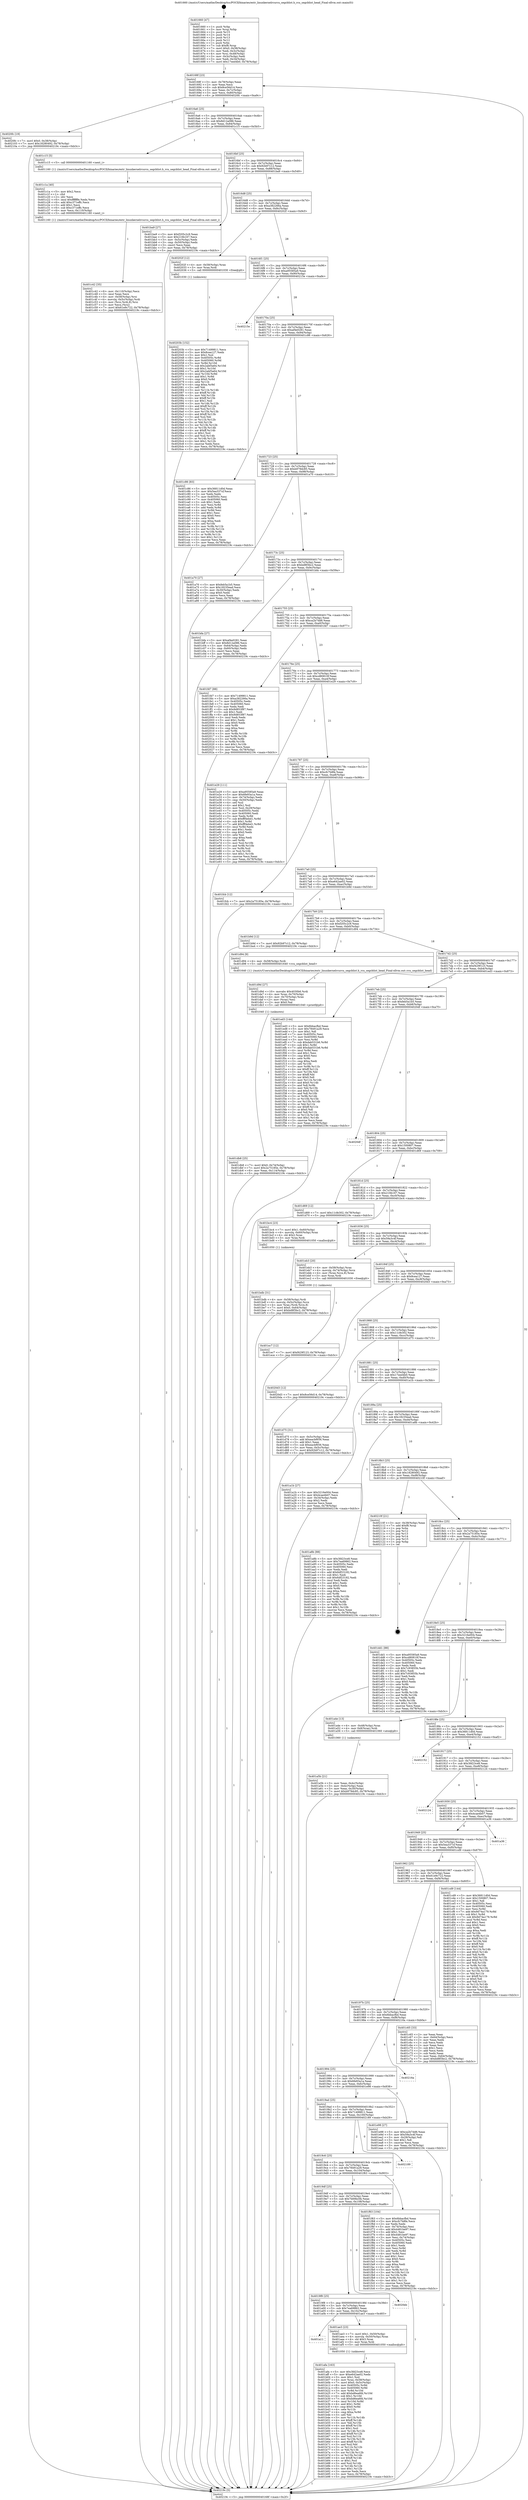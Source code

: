 digraph "0x401660" {
  label = "0x401660 (/mnt/c/Users/mathe/Desktop/tcc/POCII/binaries/extr_linuxkernelrcurcu_segcblist.h_rcu_segcblist_head_Final-ollvm.out::main(0))"
  labelloc = "t"
  node[shape=record]

  Entry [label="",width=0.3,height=0.3,shape=circle,fillcolor=black,style=filled]
  "0x40168f" [label="{
     0x40168f [23]\l
     | [instrs]\l
     &nbsp;&nbsp;0x40168f \<+3\>: mov -0x78(%rbp),%eax\l
     &nbsp;&nbsp;0x401692 \<+2\>: mov %eax,%ecx\l
     &nbsp;&nbsp;0x401694 \<+6\>: sub $0x8ce56d14,%ecx\l
     &nbsp;&nbsp;0x40169a \<+3\>: mov %eax,-0x7c(%rbp)\l
     &nbsp;&nbsp;0x40169d \<+3\>: mov %ecx,-0x80(%rbp)\l
     &nbsp;&nbsp;0x4016a0 \<+6\>: je 00000000004020fc \<main+0xa9c\>\l
  }"]
  "0x4020fc" [label="{
     0x4020fc [19]\l
     | [instrs]\l
     &nbsp;&nbsp;0x4020fc \<+7\>: movl $0x0,-0x38(%rbp)\l
     &nbsp;&nbsp;0x402103 \<+7\>: movl $0x18280492,-0x78(%rbp)\l
     &nbsp;&nbsp;0x40210a \<+5\>: jmp 000000000040219c \<main+0xb3c\>\l
  }"]
  "0x4016a6" [label="{
     0x4016a6 [25]\l
     | [instrs]\l
     &nbsp;&nbsp;0x4016a6 \<+5\>: jmp 00000000004016ab \<main+0x4b\>\l
     &nbsp;&nbsp;0x4016ab \<+3\>: mov -0x7c(%rbp),%eax\l
     &nbsp;&nbsp;0x4016ae \<+5\>: sub $0x8d12a086,%eax\l
     &nbsp;&nbsp;0x4016b3 \<+6\>: mov %eax,-0x84(%rbp)\l
     &nbsp;&nbsp;0x4016b9 \<+6\>: je 0000000000401c15 \<main+0x5b5\>\l
  }"]
  Exit [label="",width=0.3,height=0.3,shape=circle,fillcolor=black,style=filled,peripheries=2]
  "0x401c15" [label="{
     0x401c15 [5]\l
     | [instrs]\l
     &nbsp;&nbsp;0x401c15 \<+5\>: call 0000000000401160 \<next_i\>\l
     | [calls]\l
     &nbsp;&nbsp;0x401160 \{1\} (/mnt/c/Users/mathe/Desktop/tcc/POCII/binaries/extr_linuxkernelrcurcu_segcblist.h_rcu_segcblist_head_Final-ollvm.out::next_i)\l
  }"]
  "0x4016bf" [label="{
     0x4016bf [25]\l
     | [instrs]\l
     &nbsp;&nbsp;0x4016bf \<+5\>: jmp 00000000004016c4 \<main+0x64\>\l
     &nbsp;&nbsp;0x4016c4 \<+3\>: mov -0x7c(%rbp),%eax\l
     &nbsp;&nbsp;0x4016c7 \<+5\>: sub $0x92b97c12,%eax\l
     &nbsp;&nbsp;0x4016cc \<+6\>: mov %eax,-0x88(%rbp)\l
     &nbsp;&nbsp;0x4016d2 \<+6\>: je 0000000000401ba9 \<main+0x549\>\l
  }"]
  "0x40203b" [label="{
     0x40203b [152]\l
     | [instrs]\l
     &nbsp;&nbsp;0x40203b \<+5\>: mov $0x71499811,%ecx\l
     &nbsp;&nbsp;0x402040 \<+5\>: mov $0x8cea127,%edx\l
     &nbsp;&nbsp;0x402045 \<+3\>: mov $0x1,%sil\l
     &nbsp;&nbsp;0x402048 \<+8\>: mov 0x40505c,%r8d\l
     &nbsp;&nbsp;0x402050 \<+8\>: mov 0x405060,%r9d\l
     &nbsp;&nbsp;0x402058 \<+3\>: mov %r8d,%r10d\l
     &nbsp;&nbsp;0x40205b \<+7\>: sub $0x2abf3a64,%r10d\l
     &nbsp;&nbsp;0x402062 \<+4\>: sub $0x1,%r10d\l
     &nbsp;&nbsp;0x402066 \<+7\>: add $0x2abf3a64,%r10d\l
     &nbsp;&nbsp;0x40206d \<+4\>: imul %r10d,%r8d\l
     &nbsp;&nbsp;0x402071 \<+4\>: and $0x1,%r8d\l
     &nbsp;&nbsp;0x402075 \<+4\>: cmp $0x0,%r8d\l
     &nbsp;&nbsp;0x402079 \<+4\>: sete %r11b\l
     &nbsp;&nbsp;0x40207d \<+4\>: cmp $0xa,%r9d\l
     &nbsp;&nbsp;0x402081 \<+3\>: setl %bl\l
     &nbsp;&nbsp;0x402084 \<+3\>: mov %r11b,%r14b\l
     &nbsp;&nbsp;0x402087 \<+4\>: xor $0xff,%r14b\l
     &nbsp;&nbsp;0x40208b \<+3\>: mov %bl,%r15b\l
     &nbsp;&nbsp;0x40208e \<+4\>: xor $0xff,%r15b\l
     &nbsp;&nbsp;0x402092 \<+4\>: xor $0x1,%sil\l
     &nbsp;&nbsp;0x402096 \<+3\>: mov %r14b,%r12b\l
     &nbsp;&nbsp;0x402099 \<+4\>: and $0xff,%r12b\l
     &nbsp;&nbsp;0x40209d \<+3\>: and %sil,%r11b\l
     &nbsp;&nbsp;0x4020a0 \<+3\>: mov %r15b,%r13b\l
     &nbsp;&nbsp;0x4020a3 \<+4\>: and $0xff,%r13b\l
     &nbsp;&nbsp;0x4020a7 \<+3\>: and %sil,%bl\l
     &nbsp;&nbsp;0x4020aa \<+3\>: or %r11b,%r12b\l
     &nbsp;&nbsp;0x4020ad \<+3\>: or %bl,%r13b\l
     &nbsp;&nbsp;0x4020b0 \<+3\>: xor %r13b,%r12b\l
     &nbsp;&nbsp;0x4020b3 \<+3\>: or %r15b,%r14b\l
     &nbsp;&nbsp;0x4020b6 \<+4\>: xor $0xff,%r14b\l
     &nbsp;&nbsp;0x4020ba \<+4\>: or $0x1,%sil\l
     &nbsp;&nbsp;0x4020be \<+3\>: and %sil,%r14b\l
     &nbsp;&nbsp;0x4020c1 \<+3\>: or %r14b,%r12b\l
     &nbsp;&nbsp;0x4020c4 \<+4\>: test $0x1,%r12b\l
     &nbsp;&nbsp;0x4020c8 \<+3\>: cmovne %edx,%ecx\l
     &nbsp;&nbsp;0x4020cb \<+3\>: mov %ecx,-0x78(%rbp)\l
     &nbsp;&nbsp;0x4020ce \<+5\>: jmp 000000000040219c \<main+0xb3c\>\l
  }"]
  "0x401ba9" [label="{
     0x401ba9 [27]\l
     | [instrs]\l
     &nbsp;&nbsp;0x401ba9 \<+5\>: mov $0xf205c2c9,%eax\l
     &nbsp;&nbsp;0x401bae \<+5\>: mov $0x216b167,%ecx\l
     &nbsp;&nbsp;0x401bb3 \<+3\>: mov -0x5c(%rbp),%edx\l
     &nbsp;&nbsp;0x401bb6 \<+3\>: cmp -0x50(%rbp),%edx\l
     &nbsp;&nbsp;0x401bb9 \<+3\>: cmovl %ecx,%eax\l
     &nbsp;&nbsp;0x401bbc \<+3\>: mov %eax,-0x78(%rbp)\l
     &nbsp;&nbsp;0x401bbf \<+5\>: jmp 000000000040219c \<main+0xb3c\>\l
  }"]
  "0x4016d8" [label="{
     0x4016d8 [25]\l
     | [instrs]\l
     &nbsp;&nbsp;0x4016d8 \<+5\>: jmp 00000000004016dd \<main+0x7d\>\l
     &nbsp;&nbsp;0x4016dd \<+3\>: mov -0x7c(%rbp),%eax\l
     &nbsp;&nbsp;0x4016e0 \<+5\>: sub $0xa382266a,%eax\l
     &nbsp;&nbsp;0x4016e5 \<+6\>: mov %eax,-0x8c(%rbp)\l
     &nbsp;&nbsp;0x4016eb \<+6\>: je 000000000040202f \<main+0x9cf\>\l
  }"]
  "0x401ec7" [label="{
     0x401ec7 [12]\l
     | [instrs]\l
     &nbsp;&nbsp;0x401ec7 \<+7\>: movl $0xf429f123,-0x78(%rbp)\l
     &nbsp;&nbsp;0x401ece \<+5\>: jmp 000000000040219c \<main+0xb3c\>\l
  }"]
  "0x40202f" [label="{
     0x40202f [12]\l
     | [instrs]\l
     &nbsp;&nbsp;0x40202f \<+4\>: mov -0x58(%rbp),%rax\l
     &nbsp;&nbsp;0x402033 \<+3\>: mov %rax,%rdi\l
     &nbsp;&nbsp;0x402036 \<+5\>: call 0000000000401030 \<free@plt\>\l
     | [calls]\l
     &nbsp;&nbsp;0x401030 \{1\} (unknown)\l
  }"]
  "0x4016f1" [label="{
     0x4016f1 [25]\l
     | [instrs]\l
     &nbsp;&nbsp;0x4016f1 \<+5\>: jmp 00000000004016f6 \<main+0x96\>\l
     &nbsp;&nbsp;0x4016f6 \<+3\>: mov -0x7c(%rbp),%eax\l
     &nbsp;&nbsp;0x4016f9 \<+5\>: sub $0xa95585a9,%eax\l
     &nbsp;&nbsp;0x4016fe \<+6\>: mov %eax,-0x90(%rbp)\l
     &nbsp;&nbsp;0x401704 \<+6\>: je 000000000040215e \<main+0xafe\>\l
  }"]
  "0x401db8" [label="{
     0x401db8 [25]\l
     | [instrs]\l
     &nbsp;&nbsp;0x401db8 \<+7\>: movl $0x0,-0x74(%rbp)\l
     &nbsp;&nbsp;0x401dbf \<+7\>: movl $0x2a75185e,-0x78(%rbp)\l
     &nbsp;&nbsp;0x401dc6 \<+6\>: mov %eax,-0x114(%rbp)\l
     &nbsp;&nbsp;0x401dcc \<+5\>: jmp 000000000040219c \<main+0xb3c\>\l
  }"]
  "0x40215e" [label="{
     0x40215e\l
  }", style=dashed]
  "0x40170a" [label="{
     0x40170a [25]\l
     | [instrs]\l
     &nbsp;&nbsp;0x40170a \<+5\>: jmp 000000000040170f \<main+0xaf\>\l
     &nbsp;&nbsp;0x40170f \<+3\>: mov -0x7c(%rbp),%eax\l
     &nbsp;&nbsp;0x401712 \<+5\>: sub $0xaf4e0281,%eax\l
     &nbsp;&nbsp;0x401717 \<+6\>: mov %eax,-0x94(%rbp)\l
     &nbsp;&nbsp;0x40171d \<+6\>: je 0000000000401c86 \<main+0x626\>\l
  }"]
  "0x401d9d" [label="{
     0x401d9d [27]\l
     | [instrs]\l
     &nbsp;&nbsp;0x401d9d \<+10\>: movabs $0x4030b6,%rdi\l
     &nbsp;&nbsp;0x401da7 \<+4\>: mov %rax,-0x70(%rbp)\l
     &nbsp;&nbsp;0x401dab \<+4\>: mov -0x70(%rbp),%rax\l
     &nbsp;&nbsp;0x401daf \<+2\>: mov (%rax),%esi\l
     &nbsp;&nbsp;0x401db1 \<+2\>: mov $0x0,%al\l
     &nbsp;&nbsp;0x401db3 \<+5\>: call 0000000000401040 \<printf@plt\>\l
     | [calls]\l
     &nbsp;&nbsp;0x401040 \{1\} (unknown)\l
  }"]
  "0x401c86" [label="{
     0x401c86 [83]\l
     | [instrs]\l
     &nbsp;&nbsp;0x401c86 \<+5\>: mov $0x36811d0d,%eax\l
     &nbsp;&nbsp;0x401c8b \<+5\>: mov $0x5ea337cf,%ecx\l
     &nbsp;&nbsp;0x401c90 \<+2\>: xor %edx,%edx\l
     &nbsp;&nbsp;0x401c92 \<+7\>: mov 0x40505c,%esi\l
     &nbsp;&nbsp;0x401c99 \<+7\>: mov 0x405060,%edi\l
     &nbsp;&nbsp;0x401ca0 \<+3\>: sub $0x1,%edx\l
     &nbsp;&nbsp;0x401ca3 \<+3\>: mov %esi,%r8d\l
     &nbsp;&nbsp;0x401ca6 \<+3\>: add %edx,%r8d\l
     &nbsp;&nbsp;0x401ca9 \<+4\>: imul %r8d,%esi\l
     &nbsp;&nbsp;0x401cad \<+3\>: and $0x1,%esi\l
     &nbsp;&nbsp;0x401cb0 \<+3\>: cmp $0x0,%esi\l
     &nbsp;&nbsp;0x401cb3 \<+4\>: sete %r9b\l
     &nbsp;&nbsp;0x401cb7 \<+3\>: cmp $0xa,%edi\l
     &nbsp;&nbsp;0x401cba \<+4\>: setl %r10b\l
     &nbsp;&nbsp;0x401cbe \<+3\>: mov %r9b,%r11b\l
     &nbsp;&nbsp;0x401cc1 \<+3\>: and %r10b,%r11b\l
     &nbsp;&nbsp;0x401cc4 \<+3\>: xor %r10b,%r9b\l
     &nbsp;&nbsp;0x401cc7 \<+3\>: or %r9b,%r11b\l
     &nbsp;&nbsp;0x401cca \<+4\>: test $0x1,%r11b\l
     &nbsp;&nbsp;0x401cce \<+3\>: cmovne %ecx,%eax\l
     &nbsp;&nbsp;0x401cd1 \<+3\>: mov %eax,-0x78(%rbp)\l
     &nbsp;&nbsp;0x401cd4 \<+5\>: jmp 000000000040219c \<main+0xb3c\>\l
  }"]
  "0x401723" [label="{
     0x401723 [25]\l
     | [instrs]\l
     &nbsp;&nbsp;0x401723 \<+5\>: jmp 0000000000401728 \<main+0xc8\>\l
     &nbsp;&nbsp;0x401728 \<+3\>: mov -0x7c(%rbp),%eax\l
     &nbsp;&nbsp;0x40172b \<+5\>: sub $0xb979dc85,%eax\l
     &nbsp;&nbsp;0x401730 \<+6\>: mov %eax,-0x98(%rbp)\l
     &nbsp;&nbsp;0x401736 \<+6\>: je 0000000000401a70 \<main+0x410\>\l
  }"]
  "0x401c42" [label="{
     0x401c42 [35]\l
     | [instrs]\l
     &nbsp;&nbsp;0x401c42 \<+6\>: mov -0x110(%rbp),%ecx\l
     &nbsp;&nbsp;0x401c48 \<+3\>: imul %eax,%ecx\l
     &nbsp;&nbsp;0x401c4b \<+4\>: mov -0x58(%rbp),%rsi\l
     &nbsp;&nbsp;0x401c4f \<+4\>: movslq -0x5c(%rbp),%rdi\l
     &nbsp;&nbsp;0x401c53 \<+4\>: mov (%rsi,%rdi,8),%rsi\l
     &nbsp;&nbsp;0x401c57 \<+2\>: mov %ecx,(%rsi)\l
     &nbsp;&nbsp;0x401c59 \<+7\>: movl $0x61e9c722,-0x78(%rbp)\l
     &nbsp;&nbsp;0x401c60 \<+5\>: jmp 000000000040219c \<main+0xb3c\>\l
  }"]
  "0x401a70" [label="{
     0x401a70 [27]\l
     | [instrs]\l
     &nbsp;&nbsp;0x401a70 \<+5\>: mov $0xfeb5a1b5,%eax\l
     &nbsp;&nbsp;0x401a75 \<+5\>: mov $0x18235ead,%ecx\l
     &nbsp;&nbsp;0x401a7a \<+3\>: mov -0x30(%rbp),%edx\l
     &nbsp;&nbsp;0x401a7d \<+3\>: cmp $0x0,%edx\l
     &nbsp;&nbsp;0x401a80 \<+3\>: cmove %ecx,%eax\l
     &nbsp;&nbsp;0x401a83 \<+3\>: mov %eax,-0x78(%rbp)\l
     &nbsp;&nbsp;0x401a86 \<+5\>: jmp 000000000040219c \<main+0xb3c\>\l
  }"]
  "0x40173c" [label="{
     0x40173c [25]\l
     | [instrs]\l
     &nbsp;&nbsp;0x40173c \<+5\>: jmp 0000000000401741 \<main+0xe1\>\l
     &nbsp;&nbsp;0x401741 \<+3\>: mov -0x7c(%rbp),%eax\l
     &nbsp;&nbsp;0x401744 \<+5\>: sub $0xbd8f3bc2,%eax\l
     &nbsp;&nbsp;0x401749 \<+6\>: mov %eax,-0x9c(%rbp)\l
     &nbsp;&nbsp;0x40174f \<+6\>: je 0000000000401bfa \<main+0x59a\>\l
  }"]
  "0x401c1a" [label="{
     0x401c1a [40]\l
     | [instrs]\l
     &nbsp;&nbsp;0x401c1a \<+5\>: mov $0x2,%ecx\l
     &nbsp;&nbsp;0x401c1f \<+1\>: cltd\l
     &nbsp;&nbsp;0x401c20 \<+2\>: idiv %ecx\l
     &nbsp;&nbsp;0x401c22 \<+6\>: imul $0xfffffffe,%edx,%ecx\l
     &nbsp;&nbsp;0x401c28 \<+6\>: add $0xc371effc,%ecx\l
     &nbsp;&nbsp;0x401c2e \<+3\>: add $0x1,%ecx\l
     &nbsp;&nbsp;0x401c31 \<+6\>: sub $0xc371effc,%ecx\l
     &nbsp;&nbsp;0x401c37 \<+6\>: mov %ecx,-0x110(%rbp)\l
     &nbsp;&nbsp;0x401c3d \<+5\>: call 0000000000401160 \<next_i\>\l
     | [calls]\l
     &nbsp;&nbsp;0x401160 \{1\} (/mnt/c/Users/mathe/Desktop/tcc/POCII/binaries/extr_linuxkernelrcurcu_segcblist.h_rcu_segcblist_head_Final-ollvm.out::next_i)\l
  }"]
  "0x401bfa" [label="{
     0x401bfa [27]\l
     | [instrs]\l
     &nbsp;&nbsp;0x401bfa \<+5\>: mov $0xaf4e0281,%eax\l
     &nbsp;&nbsp;0x401bff \<+5\>: mov $0x8d12a086,%ecx\l
     &nbsp;&nbsp;0x401c04 \<+3\>: mov -0x64(%rbp),%edx\l
     &nbsp;&nbsp;0x401c07 \<+3\>: cmp -0x60(%rbp),%edx\l
     &nbsp;&nbsp;0x401c0a \<+3\>: cmovl %ecx,%eax\l
     &nbsp;&nbsp;0x401c0d \<+3\>: mov %eax,-0x78(%rbp)\l
     &nbsp;&nbsp;0x401c10 \<+5\>: jmp 000000000040219c \<main+0xb3c\>\l
  }"]
  "0x401755" [label="{
     0x401755 [25]\l
     | [instrs]\l
     &nbsp;&nbsp;0x401755 \<+5\>: jmp 000000000040175a \<main+0xfa\>\l
     &nbsp;&nbsp;0x40175a \<+3\>: mov -0x7c(%rbp),%eax\l
     &nbsp;&nbsp;0x40175d \<+5\>: sub $0xca2b7dd6,%eax\l
     &nbsp;&nbsp;0x401762 \<+6\>: mov %eax,-0xa0(%rbp)\l
     &nbsp;&nbsp;0x401768 \<+6\>: je 0000000000401fd7 \<main+0x977\>\l
  }"]
  "0x401bdb" [label="{
     0x401bdb [31]\l
     | [instrs]\l
     &nbsp;&nbsp;0x401bdb \<+4\>: mov -0x58(%rbp),%rdi\l
     &nbsp;&nbsp;0x401bdf \<+4\>: movslq -0x5c(%rbp),%rcx\l
     &nbsp;&nbsp;0x401be3 \<+4\>: mov %rax,(%rdi,%rcx,8)\l
     &nbsp;&nbsp;0x401be7 \<+7\>: movl $0x0,-0x64(%rbp)\l
     &nbsp;&nbsp;0x401bee \<+7\>: movl $0xbd8f3bc2,-0x78(%rbp)\l
     &nbsp;&nbsp;0x401bf5 \<+5\>: jmp 000000000040219c \<main+0xb3c\>\l
  }"]
  "0x401fd7" [label="{
     0x401fd7 [88]\l
     | [instrs]\l
     &nbsp;&nbsp;0x401fd7 \<+5\>: mov $0x71499811,%eax\l
     &nbsp;&nbsp;0x401fdc \<+5\>: mov $0xa382266a,%ecx\l
     &nbsp;&nbsp;0x401fe1 \<+7\>: mov 0x40505c,%edx\l
     &nbsp;&nbsp;0x401fe8 \<+7\>: mov 0x405060,%esi\l
     &nbsp;&nbsp;0x401fef \<+2\>: mov %edx,%edi\l
     &nbsp;&nbsp;0x401ff1 \<+6\>: sub $0x9d853f87,%edi\l
     &nbsp;&nbsp;0x401ff7 \<+3\>: sub $0x1,%edi\l
     &nbsp;&nbsp;0x401ffa \<+6\>: add $0x9d853f87,%edi\l
     &nbsp;&nbsp;0x402000 \<+3\>: imul %edi,%edx\l
     &nbsp;&nbsp;0x402003 \<+3\>: and $0x1,%edx\l
     &nbsp;&nbsp;0x402006 \<+3\>: cmp $0x0,%edx\l
     &nbsp;&nbsp;0x402009 \<+4\>: sete %r8b\l
     &nbsp;&nbsp;0x40200d \<+3\>: cmp $0xa,%esi\l
     &nbsp;&nbsp;0x402010 \<+4\>: setl %r9b\l
     &nbsp;&nbsp;0x402014 \<+3\>: mov %r8b,%r10b\l
     &nbsp;&nbsp;0x402017 \<+3\>: and %r9b,%r10b\l
     &nbsp;&nbsp;0x40201a \<+3\>: xor %r9b,%r8b\l
     &nbsp;&nbsp;0x40201d \<+3\>: or %r8b,%r10b\l
     &nbsp;&nbsp;0x402020 \<+4\>: test $0x1,%r10b\l
     &nbsp;&nbsp;0x402024 \<+3\>: cmovne %ecx,%eax\l
     &nbsp;&nbsp;0x402027 \<+3\>: mov %eax,-0x78(%rbp)\l
     &nbsp;&nbsp;0x40202a \<+5\>: jmp 000000000040219c \<main+0xb3c\>\l
  }"]
  "0x40176e" [label="{
     0x40176e [25]\l
     | [instrs]\l
     &nbsp;&nbsp;0x40176e \<+5\>: jmp 0000000000401773 \<main+0x113\>\l
     &nbsp;&nbsp;0x401773 \<+3\>: mov -0x7c(%rbp),%eax\l
     &nbsp;&nbsp;0x401776 \<+5\>: sub $0xcd80810f,%eax\l
     &nbsp;&nbsp;0x40177b \<+6\>: mov %eax,-0xa4(%rbp)\l
     &nbsp;&nbsp;0x401781 \<+6\>: je 0000000000401e29 \<main+0x7c9\>\l
  }"]
  "0x401afa" [label="{
     0x401afa [163]\l
     | [instrs]\l
     &nbsp;&nbsp;0x401afa \<+5\>: mov $0x3fd23ce8,%ecx\l
     &nbsp;&nbsp;0x401aff \<+5\>: mov $0xe642ae02,%edx\l
     &nbsp;&nbsp;0x401b04 \<+3\>: mov $0x1,%sil\l
     &nbsp;&nbsp;0x401b07 \<+4\>: mov %rax,-0x58(%rbp)\l
     &nbsp;&nbsp;0x401b0b \<+7\>: movl $0x0,-0x5c(%rbp)\l
     &nbsp;&nbsp;0x401b12 \<+8\>: mov 0x40505c,%r8d\l
     &nbsp;&nbsp;0x401b1a \<+8\>: mov 0x405060,%r9d\l
     &nbsp;&nbsp;0x401b22 \<+3\>: mov %r8d,%r10d\l
     &nbsp;&nbsp;0x401b25 \<+7\>: add $0xbd6ea6fd,%r10d\l
     &nbsp;&nbsp;0x401b2c \<+4\>: sub $0x1,%r10d\l
     &nbsp;&nbsp;0x401b30 \<+7\>: sub $0xbd6ea6fd,%r10d\l
     &nbsp;&nbsp;0x401b37 \<+4\>: imul %r10d,%r8d\l
     &nbsp;&nbsp;0x401b3b \<+4\>: and $0x1,%r8d\l
     &nbsp;&nbsp;0x401b3f \<+4\>: cmp $0x0,%r8d\l
     &nbsp;&nbsp;0x401b43 \<+4\>: sete %r11b\l
     &nbsp;&nbsp;0x401b47 \<+4\>: cmp $0xa,%r9d\l
     &nbsp;&nbsp;0x401b4b \<+3\>: setl %bl\l
     &nbsp;&nbsp;0x401b4e \<+3\>: mov %r11b,%r14b\l
     &nbsp;&nbsp;0x401b51 \<+4\>: xor $0xff,%r14b\l
     &nbsp;&nbsp;0x401b55 \<+3\>: mov %bl,%r15b\l
     &nbsp;&nbsp;0x401b58 \<+4\>: xor $0xff,%r15b\l
     &nbsp;&nbsp;0x401b5c \<+4\>: xor $0x1,%sil\l
     &nbsp;&nbsp;0x401b60 \<+3\>: mov %r14b,%r12b\l
     &nbsp;&nbsp;0x401b63 \<+4\>: and $0xff,%r12b\l
     &nbsp;&nbsp;0x401b67 \<+3\>: and %sil,%r11b\l
     &nbsp;&nbsp;0x401b6a \<+3\>: mov %r15b,%r13b\l
     &nbsp;&nbsp;0x401b6d \<+4\>: and $0xff,%r13b\l
     &nbsp;&nbsp;0x401b71 \<+3\>: and %sil,%bl\l
     &nbsp;&nbsp;0x401b74 \<+3\>: or %r11b,%r12b\l
     &nbsp;&nbsp;0x401b77 \<+3\>: or %bl,%r13b\l
     &nbsp;&nbsp;0x401b7a \<+3\>: xor %r13b,%r12b\l
     &nbsp;&nbsp;0x401b7d \<+3\>: or %r15b,%r14b\l
     &nbsp;&nbsp;0x401b80 \<+4\>: xor $0xff,%r14b\l
     &nbsp;&nbsp;0x401b84 \<+4\>: or $0x1,%sil\l
     &nbsp;&nbsp;0x401b88 \<+3\>: and %sil,%r14b\l
     &nbsp;&nbsp;0x401b8b \<+3\>: or %r14b,%r12b\l
     &nbsp;&nbsp;0x401b8e \<+4\>: test $0x1,%r12b\l
     &nbsp;&nbsp;0x401b92 \<+3\>: cmovne %edx,%ecx\l
     &nbsp;&nbsp;0x401b95 \<+3\>: mov %ecx,-0x78(%rbp)\l
     &nbsp;&nbsp;0x401b98 \<+5\>: jmp 000000000040219c \<main+0xb3c\>\l
  }"]
  "0x401e29" [label="{
     0x401e29 [111]\l
     | [instrs]\l
     &nbsp;&nbsp;0x401e29 \<+5\>: mov $0xa95585a9,%eax\l
     &nbsp;&nbsp;0x401e2e \<+5\>: mov $0x6fe93a1a,%ecx\l
     &nbsp;&nbsp;0x401e33 \<+3\>: mov -0x74(%rbp),%edx\l
     &nbsp;&nbsp;0x401e36 \<+3\>: cmp -0x50(%rbp),%edx\l
     &nbsp;&nbsp;0x401e39 \<+4\>: setl %sil\l
     &nbsp;&nbsp;0x401e3d \<+4\>: and $0x1,%sil\l
     &nbsp;&nbsp;0x401e41 \<+4\>: mov %sil,-0x29(%rbp)\l
     &nbsp;&nbsp;0x401e45 \<+7\>: mov 0x40505c,%edx\l
     &nbsp;&nbsp;0x401e4c \<+7\>: mov 0x405060,%edi\l
     &nbsp;&nbsp;0x401e53 \<+3\>: mov %edx,%r8d\l
     &nbsp;&nbsp;0x401e56 \<+7\>: sub $0xfff4ebd1,%r8d\l
     &nbsp;&nbsp;0x401e5d \<+4\>: sub $0x1,%r8d\l
     &nbsp;&nbsp;0x401e61 \<+7\>: add $0xfff4ebd1,%r8d\l
     &nbsp;&nbsp;0x401e68 \<+4\>: imul %r8d,%edx\l
     &nbsp;&nbsp;0x401e6c \<+3\>: and $0x1,%edx\l
     &nbsp;&nbsp;0x401e6f \<+3\>: cmp $0x0,%edx\l
     &nbsp;&nbsp;0x401e72 \<+4\>: sete %sil\l
     &nbsp;&nbsp;0x401e76 \<+3\>: cmp $0xa,%edi\l
     &nbsp;&nbsp;0x401e79 \<+4\>: setl %r9b\l
     &nbsp;&nbsp;0x401e7d \<+3\>: mov %sil,%r10b\l
     &nbsp;&nbsp;0x401e80 \<+3\>: and %r9b,%r10b\l
     &nbsp;&nbsp;0x401e83 \<+3\>: xor %r9b,%sil\l
     &nbsp;&nbsp;0x401e86 \<+3\>: or %sil,%r10b\l
     &nbsp;&nbsp;0x401e89 \<+4\>: test $0x1,%r10b\l
     &nbsp;&nbsp;0x401e8d \<+3\>: cmovne %ecx,%eax\l
     &nbsp;&nbsp;0x401e90 \<+3\>: mov %eax,-0x78(%rbp)\l
     &nbsp;&nbsp;0x401e93 \<+5\>: jmp 000000000040219c \<main+0xb3c\>\l
  }"]
  "0x401787" [label="{
     0x401787 [25]\l
     | [instrs]\l
     &nbsp;&nbsp;0x401787 \<+5\>: jmp 000000000040178c \<main+0x12c\>\l
     &nbsp;&nbsp;0x40178c \<+3\>: mov -0x7c(%rbp),%eax\l
     &nbsp;&nbsp;0x40178f \<+5\>: sub $0xcfc7b8fe,%eax\l
     &nbsp;&nbsp;0x401794 \<+6\>: mov %eax,-0xa8(%rbp)\l
     &nbsp;&nbsp;0x40179a \<+6\>: je 0000000000401fcb \<main+0x96b\>\l
  }"]
  "0x401a11" [label="{
     0x401a11\l
  }", style=dashed]
  "0x401fcb" [label="{
     0x401fcb [12]\l
     | [instrs]\l
     &nbsp;&nbsp;0x401fcb \<+7\>: movl $0x2a75185e,-0x78(%rbp)\l
     &nbsp;&nbsp;0x401fd2 \<+5\>: jmp 000000000040219c \<main+0xb3c\>\l
  }"]
  "0x4017a0" [label="{
     0x4017a0 [25]\l
     | [instrs]\l
     &nbsp;&nbsp;0x4017a0 \<+5\>: jmp 00000000004017a5 \<main+0x145\>\l
     &nbsp;&nbsp;0x4017a5 \<+3\>: mov -0x7c(%rbp),%eax\l
     &nbsp;&nbsp;0x4017a8 \<+5\>: sub $0xe642ae02,%eax\l
     &nbsp;&nbsp;0x4017ad \<+6\>: mov %eax,-0xac(%rbp)\l
     &nbsp;&nbsp;0x4017b3 \<+6\>: je 0000000000401b9d \<main+0x53d\>\l
  }"]
  "0x401ae3" [label="{
     0x401ae3 [23]\l
     | [instrs]\l
     &nbsp;&nbsp;0x401ae3 \<+7\>: movl $0x1,-0x50(%rbp)\l
     &nbsp;&nbsp;0x401aea \<+4\>: movslq -0x50(%rbp),%rax\l
     &nbsp;&nbsp;0x401aee \<+4\>: shl $0x3,%rax\l
     &nbsp;&nbsp;0x401af2 \<+3\>: mov %rax,%rdi\l
     &nbsp;&nbsp;0x401af5 \<+5\>: call 0000000000401050 \<malloc@plt\>\l
     | [calls]\l
     &nbsp;&nbsp;0x401050 \{1\} (unknown)\l
  }"]
  "0x401b9d" [label="{
     0x401b9d [12]\l
     | [instrs]\l
     &nbsp;&nbsp;0x401b9d \<+7\>: movl $0x92b97c12,-0x78(%rbp)\l
     &nbsp;&nbsp;0x401ba4 \<+5\>: jmp 000000000040219c \<main+0xb3c\>\l
  }"]
  "0x4017b9" [label="{
     0x4017b9 [25]\l
     | [instrs]\l
     &nbsp;&nbsp;0x4017b9 \<+5\>: jmp 00000000004017be \<main+0x15e\>\l
     &nbsp;&nbsp;0x4017be \<+3\>: mov -0x7c(%rbp),%eax\l
     &nbsp;&nbsp;0x4017c1 \<+5\>: sub $0xf205c2c9,%eax\l
     &nbsp;&nbsp;0x4017c6 \<+6\>: mov %eax,-0xb0(%rbp)\l
     &nbsp;&nbsp;0x4017cc \<+6\>: je 0000000000401d94 \<main+0x734\>\l
  }"]
  "0x4019f8" [label="{
     0x4019f8 [25]\l
     | [instrs]\l
     &nbsp;&nbsp;0x4019f8 \<+5\>: jmp 00000000004019fd \<main+0x39d\>\l
     &nbsp;&nbsp;0x4019fd \<+3\>: mov -0x7c(%rbp),%eax\l
     &nbsp;&nbsp;0x401a00 \<+5\>: sub $0x7ea69862,%eax\l
     &nbsp;&nbsp;0x401a05 \<+6\>: mov %eax,-0x10c(%rbp)\l
     &nbsp;&nbsp;0x401a0b \<+6\>: je 0000000000401ae3 \<main+0x483\>\l
  }"]
  "0x401d94" [label="{
     0x401d94 [9]\l
     | [instrs]\l
     &nbsp;&nbsp;0x401d94 \<+4\>: mov -0x58(%rbp),%rdi\l
     &nbsp;&nbsp;0x401d98 \<+5\>: call 0000000000401640 \<rcu_segcblist_head\>\l
     | [calls]\l
     &nbsp;&nbsp;0x401640 \{1\} (/mnt/c/Users/mathe/Desktop/tcc/POCII/binaries/extr_linuxkernelrcurcu_segcblist.h_rcu_segcblist_head_Final-ollvm.out::rcu_segcblist_head)\l
  }"]
  "0x4017d2" [label="{
     0x4017d2 [25]\l
     | [instrs]\l
     &nbsp;&nbsp;0x4017d2 \<+5\>: jmp 00000000004017d7 \<main+0x177\>\l
     &nbsp;&nbsp;0x4017d7 \<+3\>: mov -0x7c(%rbp),%eax\l
     &nbsp;&nbsp;0x4017da \<+5\>: sub $0xf429f123,%eax\l
     &nbsp;&nbsp;0x4017df \<+6\>: mov %eax,-0xb4(%rbp)\l
     &nbsp;&nbsp;0x4017e5 \<+6\>: je 0000000000401ed3 \<main+0x873\>\l
  }"]
  "0x4020eb" [label="{
     0x4020eb\l
  }", style=dashed]
  "0x401ed3" [label="{
     0x401ed3 [144]\l
     | [instrs]\l
     &nbsp;&nbsp;0x401ed3 \<+5\>: mov $0x6bbacfbd,%eax\l
     &nbsp;&nbsp;0x401ed8 \<+5\>: mov $0x78491a29,%ecx\l
     &nbsp;&nbsp;0x401edd \<+2\>: mov $0x1,%dl\l
     &nbsp;&nbsp;0x401edf \<+7\>: mov 0x40505c,%esi\l
     &nbsp;&nbsp;0x401ee6 \<+7\>: mov 0x405060,%edi\l
     &nbsp;&nbsp;0x401eed \<+3\>: mov %esi,%r8d\l
     &nbsp;&nbsp;0x401ef0 \<+7\>: sub $0xdab531b6,%r8d\l
     &nbsp;&nbsp;0x401ef7 \<+4\>: sub $0x1,%r8d\l
     &nbsp;&nbsp;0x401efb \<+7\>: add $0xdab531b6,%r8d\l
     &nbsp;&nbsp;0x401f02 \<+4\>: imul %r8d,%esi\l
     &nbsp;&nbsp;0x401f06 \<+3\>: and $0x1,%esi\l
     &nbsp;&nbsp;0x401f09 \<+3\>: cmp $0x0,%esi\l
     &nbsp;&nbsp;0x401f0c \<+4\>: sete %r9b\l
     &nbsp;&nbsp;0x401f10 \<+3\>: cmp $0xa,%edi\l
     &nbsp;&nbsp;0x401f13 \<+4\>: setl %r10b\l
     &nbsp;&nbsp;0x401f17 \<+3\>: mov %r9b,%r11b\l
     &nbsp;&nbsp;0x401f1a \<+4\>: xor $0xff,%r11b\l
     &nbsp;&nbsp;0x401f1e \<+3\>: mov %r10b,%bl\l
     &nbsp;&nbsp;0x401f21 \<+3\>: xor $0xff,%bl\l
     &nbsp;&nbsp;0x401f24 \<+3\>: xor $0x0,%dl\l
     &nbsp;&nbsp;0x401f27 \<+3\>: mov %r11b,%r14b\l
     &nbsp;&nbsp;0x401f2a \<+4\>: and $0x0,%r14b\l
     &nbsp;&nbsp;0x401f2e \<+3\>: and %dl,%r9b\l
     &nbsp;&nbsp;0x401f31 \<+3\>: mov %bl,%r15b\l
     &nbsp;&nbsp;0x401f34 \<+4\>: and $0x0,%r15b\l
     &nbsp;&nbsp;0x401f38 \<+3\>: and %dl,%r10b\l
     &nbsp;&nbsp;0x401f3b \<+3\>: or %r9b,%r14b\l
     &nbsp;&nbsp;0x401f3e \<+3\>: or %r10b,%r15b\l
     &nbsp;&nbsp;0x401f41 \<+3\>: xor %r15b,%r14b\l
     &nbsp;&nbsp;0x401f44 \<+3\>: or %bl,%r11b\l
     &nbsp;&nbsp;0x401f47 \<+4\>: xor $0xff,%r11b\l
     &nbsp;&nbsp;0x401f4b \<+3\>: or $0x0,%dl\l
     &nbsp;&nbsp;0x401f4e \<+3\>: and %dl,%r11b\l
     &nbsp;&nbsp;0x401f51 \<+3\>: or %r11b,%r14b\l
     &nbsp;&nbsp;0x401f54 \<+4\>: test $0x1,%r14b\l
     &nbsp;&nbsp;0x401f58 \<+3\>: cmovne %ecx,%eax\l
     &nbsp;&nbsp;0x401f5b \<+3\>: mov %eax,-0x78(%rbp)\l
     &nbsp;&nbsp;0x401f5e \<+5\>: jmp 000000000040219c \<main+0xb3c\>\l
  }"]
  "0x4017eb" [label="{
     0x4017eb [25]\l
     | [instrs]\l
     &nbsp;&nbsp;0x4017eb \<+5\>: jmp 00000000004017f0 \<main+0x190\>\l
     &nbsp;&nbsp;0x4017f0 \<+3\>: mov -0x7c(%rbp),%eax\l
     &nbsp;&nbsp;0x4017f3 \<+5\>: sub $0xfeb5a1b5,%eax\l
     &nbsp;&nbsp;0x4017f8 \<+6\>: mov %eax,-0xb8(%rbp)\l
     &nbsp;&nbsp;0x4017fe \<+6\>: je 00000000004020df \<main+0xa7f\>\l
  }"]
  "0x4019df" [label="{
     0x4019df [25]\l
     | [instrs]\l
     &nbsp;&nbsp;0x4019df \<+5\>: jmp 00000000004019e4 \<main+0x384\>\l
     &nbsp;&nbsp;0x4019e4 \<+3\>: mov -0x7c(%rbp),%eax\l
     &nbsp;&nbsp;0x4019e7 \<+5\>: sub $0x7b69bc0b,%eax\l
     &nbsp;&nbsp;0x4019ec \<+6\>: mov %eax,-0x108(%rbp)\l
     &nbsp;&nbsp;0x4019f2 \<+6\>: je 00000000004020eb \<main+0xa8b\>\l
  }"]
  "0x4020df" [label="{
     0x4020df\l
  }", style=dashed]
  "0x401804" [label="{
     0x401804 [25]\l
     | [instrs]\l
     &nbsp;&nbsp;0x401804 \<+5\>: jmp 0000000000401809 \<main+0x1a9\>\l
     &nbsp;&nbsp;0x401809 \<+3\>: mov -0x7c(%rbp),%eax\l
     &nbsp;&nbsp;0x40180c \<+5\>: sub $0x1500807,%eax\l
     &nbsp;&nbsp;0x401811 \<+6\>: mov %eax,-0xbc(%rbp)\l
     &nbsp;&nbsp;0x401817 \<+6\>: je 0000000000401d69 \<main+0x709\>\l
  }"]
  "0x401f63" [label="{
     0x401f63 [104]\l
     | [instrs]\l
     &nbsp;&nbsp;0x401f63 \<+5\>: mov $0x6bbacfbd,%eax\l
     &nbsp;&nbsp;0x401f68 \<+5\>: mov $0xcfc7b8fe,%ecx\l
     &nbsp;&nbsp;0x401f6d \<+2\>: xor %edx,%edx\l
     &nbsp;&nbsp;0x401f6f \<+3\>: mov -0x74(%rbp),%esi\l
     &nbsp;&nbsp;0x401f72 \<+6\>: add $0x4481be97,%esi\l
     &nbsp;&nbsp;0x401f78 \<+3\>: add $0x1,%esi\l
     &nbsp;&nbsp;0x401f7b \<+6\>: sub $0x4481be97,%esi\l
     &nbsp;&nbsp;0x401f81 \<+3\>: mov %esi,-0x74(%rbp)\l
     &nbsp;&nbsp;0x401f84 \<+7\>: mov 0x40505c,%esi\l
     &nbsp;&nbsp;0x401f8b \<+7\>: mov 0x405060,%edi\l
     &nbsp;&nbsp;0x401f92 \<+3\>: sub $0x1,%edx\l
     &nbsp;&nbsp;0x401f95 \<+3\>: mov %esi,%r8d\l
     &nbsp;&nbsp;0x401f98 \<+3\>: add %edx,%r8d\l
     &nbsp;&nbsp;0x401f9b \<+4\>: imul %r8d,%esi\l
     &nbsp;&nbsp;0x401f9f \<+3\>: and $0x1,%esi\l
     &nbsp;&nbsp;0x401fa2 \<+3\>: cmp $0x0,%esi\l
     &nbsp;&nbsp;0x401fa5 \<+4\>: sete %r9b\l
     &nbsp;&nbsp;0x401fa9 \<+3\>: cmp $0xa,%edi\l
     &nbsp;&nbsp;0x401fac \<+4\>: setl %r10b\l
     &nbsp;&nbsp;0x401fb0 \<+3\>: mov %r9b,%r11b\l
     &nbsp;&nbsp;0x401fb3 \<+3\>: and %r10b,%r11b\l
     &nbsp;&nbsp;0x401fb6 \<+3\>: xor %r10b,%r9b\l
     &nbsp;&nbsp;0x401fb9 \<+3\>: or %r9b,%r11b\l
     &nbsp;&nbsp;0x401fbc \<+4\>: test $0x1,%r11b\l
     &nbsp;&nbsp;0x401fc0 \<+3\>: cmovne %ecx,%eax\l
     &nbsp;&nbsp;0x401fc3 \<+3\>: mov %eax,-0x78(%rbp)\l
     &nbsp;&nbsp;0x401fc6 \<+5\>: jmp 000000000040219c \<main+0xb3c\>\l
  }"]
  "0x401d69" [label="{
     0x401d69 [12]\l
     | [instrs]\l
     &nbsp;&nbsp;0x401d69 \<+7\>: movl $0x11cfe302,-0x78(%rbp)\l
     &nbsp;&nbsp;0x401d70 \<+5\>: jmp 000000000040219c \<main+0xb3c\>\l
  }"]
  "0x40181d" [label="{
     0x40181d [25]\l
     | [instrs]\l
     &nbsp;&nbsp;0x40181d \<+5\>: jmp 0000000000401822 \<main+0x1c2\>\l
     &nbsp;&nbsp;0x401822 \<+3\>: mov -0x7c(%rbp),%eax\l
     &nbsp;&nbsp;0x401825 \<+5\>: sub $0x216b167,%eax\l
     &nbsp;&nbsp;0x40182a \<+6\>: mov %eax,-0xc0(%rbp)\l
     &nbsp;&nbsp;0x401830 \<+6\>: je 0000000000401bc4 \<main+0x564\>\l
  }"]
  "0x4019c6" [label="{
     0x4019c6 [25]\l
     | [instrs]\l
     &nbsp;&nbsp;0x4019c6 \<+5\>: jmp 00000000004019cb \<main+0x36b\>\l
     &nbsp;&nbsp;0x4019cb \<+3\>: mov -0x7c(%rbp),%eax\l
     &nbsp;&nbsp;0x4019ce \<+5\>: sub $0x78491a29,%eax\l
     &nbsp;&nbsp;0x4019d3 \<+6\>: mov %eax,-0x104(%rbp)\l
     &nbsp;&nbsp;0x4019d9 \<+6\>: je 0000000000401f63 \<main+0x903\>\l
  }"]
  "0x401bc4" [label="{
     0x401bc4 [23]\l
     | [instrs]\l
     &nbsp;&nbsp;0x401bc4 \<+7\>: movl $0x1,-0x60(%rbp)\l
     &nbsp;&nbsp;0x401bcb \<+4\>: movslq -0x60(%rbp),%rax\l
     &nbsp;&nbsp;0x401bcf \<+4\>: shl $0x2,%rax\l
     &nbsp;&nbsp;0x401bd3 \<+3\>: mov %rax,%rdi\l
     &nbsp;&nbsp;0x401bd6 \<+5\>: call 0000000000401050 \<malloc@plt\>\l
     | [calls]\l
     &nbsp;&nbsp;0x401050 \{1\} (unknown)\l
  }"]
  "0x401836" [label="{
     0x401836 [25]\l
     | [instrs]\l
     &nbsp;&nbsp;0x401836 \<+5\>: jmp 000000000040183b \<main+0x1db\>\l
     &nbsp;&nbsp;0x40183b \<+3\>: mov -0x7c(%rbp),%eax\l
     &nbsp;&nbsp;0x40183e \<+5\>: sub $0x59a3c4f,%eax\l
     &nbsp;&nbsp;0x401843 \<+6\>: mov %eax,-0xc4(%rbp)\l
     &nbsp;&nbsp;0x401849 \<+6\>: je 0000000000401eb3 \<main+0x853\>\l
  }"]
  "0x402189" [label="{
     0x402189\l
  }", style=dashed]
  "0x401eb3" [label="{
     0x401eb3 [20]\l
     | [instrs]\l
     &nbsp;&nbsp;0x401eb3 \<+4\>: mov -0x58(%rbp),%rax\l
     &nbsp;&nbsp;0x401eb7 \<+4\>: movslq -0x74(%rbp),%rcx\l
     &nbsp;&nbsp;0x401ebb \<+4\>: mov (%rax,%rcx,8),%rax\l
     &nbsp;&nbsp;0x401ebf \<+3\>: mov %rax,%rdi\l
     &nbsp;&nbsp;0x401ec2 \<+5\>: call 0000000000401030 \<free@plt\>\l
     | [calls]\l
     &nbsp;&nbsp;0x401030 \{1\} (unknown)\l
  }"]
  "0x40184f" [label="{
     0x40184f [25]\l
     | [instrs]\l
     &nbsp;&nbsp;0x40184f \<+5\>: jmp 0000000000401854 \<main+0x1f4\>\l
     &nbsp;&nbsp;0x401854 \<+3\>: mov -0x7c(%rbp),%eax\l
     &nbsp;&nbsp;0x401857 \<+5\>: sub $0x8cea127,%eax\l
     &nbsp;&nbsp;0x40185c \<+6\>: mov %eax,-0xc8(%rbp)\l
     &nbsp;&nbsp;0x401862 \<+6\>: je 00000000004020d3 \<main+0xa73\>\l
  }"]
  "0x4019ad" [label="{
     0x4019ad [25]\l
     | [instrs]\l
     &nbsp;&nbsp;0x4019ad \<+5\>: jmp 00000000004019b2 \<main+0x352\>\l
     &nbsp;&nbsp;0x4019b2 \<+3\>: mov -0x7c(%rbp),%eax\l
     &nbsp;&nbsp;0x4019b5 \<+5\>: sub $0x71499811,%eax\l
     &nbsp;&nbsp;0x4019ba \<+6\>: mov %eax,-0x100(%rbp)\l
     &nbsp;&nbsp;0x4019c0 \<+6\>: je 0000000000402189 \<main+0xb29\>\l
  }"]
  "0x4020d3" [label="{
     0x4020d3 [12]\l
     | [instrs]\l
     &nbsp;&nbsp;0x4020d3 \<+7\>: movl $0x8ce56d14,-0x78(%rbp)\l
     &nbsp;&nbsp;0x4020da \<+5\>: jmp 000000000040219c \<main+0xb3c\>\l
  }"]
  "0x401868" [label="{
     0x401868 [25]\l
     | [instrs]\l
     &nbsp;&nbsp;0x401868 \<+5\>: jmp 000000000040186d \<main+0x20d\>\l
     &nbsp;&nbsp;0x40186d \<+3\>: mov -0x7c(%rbp),%eax\l
     &nbsp;&nbsp;0x401870 \<+5\>: sub $0x11cfe302,%eax\l
     &nbsp;&nbsp;0x401875 \<+6\>: mov %eax,-0xcc(%rbp)\l
     &nbsp;&nbsp;0x40187b \<+6\>: je 0000000000401d75 \<main+0x715\>\l
  }"]
  "0x401e98" [label="{
     0x401e98 [27]\l
     | [instrs]\l
     &nbsp;&nbsp;0x401e98 \<+5\>: mov $0xca2b7dd6,%eax\l
     &nbsp;&nbsp;0x401e9d \<+5\>: mov $0x59a3c4f,%ecx\l
     &nbsp;&nbsp;0x401ea2 \<+3\>: mov -0x29(%rbp),%dl\l
     &nbsp;&nbsp;0x401ea5 \<+3\>: test $0x1,%dl\l
     &nbsp;&nbsp;0x401ea8 \<+3\>: cmovne %ecx,%eax\l
     &nbsp;&nbsp;0x401eab \<+3\>: mov %eax,-0x78(%rbp)\l
     &nbsp;&nbsp;0x401eae \<+5\>: jmp 000000000040219c \<main+0xb3c\>\l
  }"]
  "0x401d75" [label="{
     0x401d75 [31]\l
     | [instrs]\l
     &nbsp;&nbsp;0x401d75 \<+3\>: mov -0x5c(%rbp),%eax\l
     &nbsp;&nbsp;0x401d78 \<+5\>: add $0xeacbf656,%eax\l
     &nbsp;&nbsp;0x401d7d \<+3\>: add $0x1,%eax\l
     &nbsp;&nbsp;0x401d80 \<+5\>: sub $0xeacbf656,%eax\l
     &nbsp;&nbsp;0x401d85 \<+3\>: mov %eax,-0x5c(%rbp)\l
     &nbsp;&nbsp;0x401d88 \<+7\>: movl $0x92b97c12,-0x78(%rbp)\l
     &nbsp;&nbsp;0x401d8f \<+5\>: jmp 000000000040219c \<main+0xb3c\>\l
  }"]
  "0x401881" [label="{
     0x401881 [25]\l
     | [instrs]\l
     &nbsp;&nbsp;0x401881 \<+5\>: jmp 0000000000401886 \<main+0x226\>\l
     &nbsp;&nbsp;0x401886 \<+3\>: mov -0x7c(%rbp),%eax\l
     &nbsp;&nbsp;0x401889 \<+5\>: sub $0x17eed4b0,%eax\l
     &nbsp;&nbsp;0x40188e \<+6\>: mov %eax,-0xd0(%rbp)\l
     &nbsp;&nbsp;0x401894 \<+6\>: je 0000000000401a1b \<main+0x3bb\>\l
  }"]
  "0x401994" [label="{
     0x401994 [25]\l
     | [instrs]\l
     &nbsp;&nbsp;0x401994 \<+5\>: jmp 0000000000401999 \<main+0x339\>\l
     &nbsp;&nbsp;0x401999 \<+3\>: mov -0x7c(%rbp),%eax\l
     &nbsp;&nbsp;0x40199c \<+5\>: sub $0x6fe93a1a,%eax\l
     &nbsp;&nbsp;0x4019a1 \<+6\>: mov %eax,-0xfc(%rbp)\l
     &nbsp;&nbsp;0x4019a7 \<+6\>: je 0000000000401e98 \<main+0x838\>\l
  }"]
  "0x401a1b" [label="{
     0x401a1b [27]\l
     | [instrs]\l
     &nbsp;&nbsp;0x401a1b \<+5\>: mov $0x3216e004,%eax\l
     &nbsp;&nbsp;0x401a20 \<+5\>: mov $0x4cae4b07,%ecx\l
     &nbsp;&nbsp;0x401a25 \<+3\>: mov -0x34(%rbp),%edx\l
     &nbsp;&nbsp;0x401a28 \<+3\>: cmp $0x2,%edx\l
     &nbsp;&nbsp;0x401a2b \<+3\>: cmovne %ecx,%eax\l
     &nbsp;&nbsp;0x401a2e \<+3\>: mov %eax,-0x78(%rbp)\l
     &nbsp;&nbsp;0x401a31 \<+5\>: jmp 000000000040219c \<main+0xb3c\>\l
  }"]
  "0x40189a" [label="{
     0x40189a [25]\l
     | [instrs]\l
     &nbsp;&nbsp;0x40189a \<+5\>: jmp 000000000040189f \<main+0x23f\>\l
     &nbsp;&nbsp;0x40189f \<+3\>: mov -0x7c(%rbp),%eax\l
     &nbsp;&nbsp;0x4018a2 \<+5\>: sub $0x18235ead,%eax\l
     &nbsp;&nbsp;0x4018a7 \<+6\>: mov %eax,-0xd4(%rbp)\l
     &nbsp;&nbsp;0x4018ad \<+6\>: je 0000000000401a8b \<main+0x42b\>\l
  }"]
  "0x40219c" [label="{
     0x40219c [5]\l
     | [instrs]\l
     &nbsp;&nbsp;0x40219c \<+5\>: jmp 000000000040168f \<main+0x2f\>\l
  }"]
  "0x401660" [label="{
     0x401660 [47]\l
     | [instrs]\l
     &nbsp;&nbsp;0x401660 \<+1\>: push %rbp\l
     &nbsp;&nbsp;0x401661 \<+3\>: mov %rsp,%rbp\l
     &nbsp;&nbsp;0x401664 \<+2\>: push %r15\l
     &nbsp;&nbsp;0x401666 \<+2\>: push %r14\l
     &nbsp;&nbsp;0x401668 \<+2\>: push %r13\l
     &nbsp;&nbsp;0x40166a \<+2\>: push %r12\l
     &nbsp;&nbsp;0x40166c \<+1\>: push %rbx\l
     &nbsp;&nbsp;0x40166d \<+7\>: sub $0xf8,%rsp\l
     &nbsp;&nbsp;0x401674 \<+7\>: movl $0x0,-0x38(%rbp)\l
     &nbsp;&nbsp;0x40167b \<+3\>: mov %edi,-0x3c(%rbp)\l
     &nbsp;&nbsp;0x40167e \<+4\>: mov %rsi,-0x48(%rbp)\l
     &nbsp;&nbsp;0x401682 \<+3\>: mov -0x3c(%rbp),%edi\l
     &nbsp;&nbsp;0x401685 \<+3\>: mov %edi,-0x34(%rbp)\l
     &nbsp;&nbsp;0x401688 \<+7\>: movl $0x17eed4b0,-0x78(%rbp)\l
  }"]
  "0x40216a" [label="{
     0x40216a\l
  }", style=dashed]
  "0x401a8b" [label="{
     0x401a8b [88]\l
     | [instrs]\l
     &nbsp;&nbsp;0x401a8b \<+5\>: mov $0x3fd23ce8,%eax\l
     &nbsp;&nbsp;0x401a90 \<+5\>: mov $0x7ea69862,%ecx\l
     &nbsp;&nbsp;0x401a95 \<+7\>: mov 0x40505c,%edx\l
     &nbsp;&nbsp;0x401a9c \<+7\>: mov 0x405060,%esi\l
     &nbsp;&nbsp;0x401aa3 \<+2\>: mov %edx,%edi\l
     &nbsp;&nbsp;0x401aa5 \<+6\>: add $0x6df23182,%edi\l
     &nbsp;&nbsp;0x401aab \<+3\>: sub $0x1,%edi\l
     &nbsp;&nbsp;0x401aae \<+6\>: sub $0x6df23182,%edi\l
     &nbsp;&nbsp;0x401ab4 \<+3\>: imul %edi,%edx\l
     &nbsp;&nbsp;0x401ab7 \<+3\>: and $0x1,%edx\l
     &nbsp;&nbsp;0x401aba \<+3\>: cmp $0x0,%edx\l
     &nbsp;&nbsp;0x401abd \<+4\>: sete %r8b\l
     &nbsp;&nbsp;0x401ac1 \<+3\>: cmp $0xa,%esi\l
     &nbsp;&nbsp;0x401ac4 \<+4\>: setl %r9b\l
     &nbsp;&nbsp;0x401ac8 \<+3\>: mov %r8b,%r10b\l
     &nbsp;&nbsp;0x401acb \<+3\>: and %r9b,%r10b\l
     &nbsp;&nbsp;0x401ace \<+3\>: xor %r9b,%r8b\l
     &nbsp;&nbsp;0x401ad1 \<+3\>: or %r8b,%r10b\l
     &nbsp;&nbsp;0x401ad4 \<+4\>: test $0x1,%r10b\l
     &nbsp;&nbsp;0x401ad8 \<+3\>: cmovne %ecx,%eax\l
     &nbsp;&nbsp;0x401adb \<+3\>: mov %eax,-0x78(%rbp)\l
     &nbsp;&nbsp;0x401ade \<+5\>: jmp 000000000040219c \<main+0xb3c\>\l
  }"]
  "0x4018b3" [label="{
     0x4018b3 [25]\l
     | [instrs]\l
     &nbsp;&nbsp;0x4018b3 \<+5\>: jmp 00000000004018b8 \<main+0x258\>\l
     &nbsp;&nbsp;0x4018b8 \<+3\>: mov -0x7c(%rbp),%eax\l
     &nbsp;&nbsp;0x4018bb \<+5\>: sub $0x18280492,%eax\l
     &nbsp;&nbsp;0x4018c0 \<+6\>: mov %eax,-0xd8(%rbp)\l
     &nbsp;&nbsp;0x4018c6 \<+6\>: je 000000000040210f \<main+0xaaf\>\l
  }"]
  "0x40197b" [label="{
     0x40197b [25]\l
     | [instrs]\l
     &nbsp;&nbsp;0x40197b \<+5\>: jmp 0000000000401980 \<main+0x320\>\l
     &nbsp;&nbsp;0x401980 \<+3\>: mov -0x7c(%rbp),%eax\l
     &nbsp;&nbsp;0x401983 \<+5\>: sub $0x6bbacfbd,%eax\l
     &nbsp;&nbsp;0x401988 \<+6\>: mov %eax,-0xf8(%rbp)\l
     &nbsp;&nbsp;0x40198e \<+6\>: je 000000000040216a \<main+0xb0a\>\l
  }"]
  "0x40210f" [label="{
     0x40210f [21]\l
     | [instrs]\l
     &nbsp;&nbsp;0x40210f \<+3\>: mov -0x38(%rbp),%eax\l
     &nbsp;&nbsp;0x402112 \<+7\>: add $0xf8,%rsp\l
     &nbsp;&nbsp;0x402119 \<+1\>: pop %rbx\l
     &nbsp;&nbsp;0x40211a \<+2\>: pop %r12\l
     &nbsp;&nbsp;0x40211c \<+2\>: pop %r13\l
     &nbsp;&nbsp;0x40211e \<+2\>: pop %r14\l
     &nbsp;&nbsp;0x402120 \<+2\>: pop %r15\l
     &nbsp;&nbsp;0x402122 \<+1\>: pop %rbp\l
     &nbsp;&nbsp;0x402123 \<+1\>: ret\l
  }"]
  "0x4018cc" [label="{
     0x4018cc [25]\l
     | [instrs]\l
     &nbsp;&nbsp;0x4018cc \<+5\>: jmp 00000000004018d1 \<main+0x271\>\l
     &nbsp;&nbsp;0x4018d1 \<+3\>: mov -0x7c(%rbp),%eax\l
     &nbsp;&nbsp;0x4018d4 \<+5\>: sub $0x2a75185e,%eax\l
     &nbsp;&nbsp;0x4018d9 \<+6\>: mov %eax,-0xdc(%rbp)\l
     &nbsp;&nbsp;0x4018df \<+6\>: je 0000000000401dd1 \<main+0x771\>\l
  }"]
  "0x401c65" [label="{
     0x401c65 [33]\l
     | [instrs]\l
     &nbsp;&nbsp;0x401c65 \<+2\>: xor %eax,%eax\l
     &nbsp;&nbsp;0x401c67 \<+3\>: mov -0x64(%rbp),%ecx\l
     &nbsp;&nbsp;0x401c6a \<+2\>: mov %eax,%edx\l
     &nbsp;&nbsp;0x401c6c \<+2\>: sub %ecx,%edx\l
     &nbsp;&nbsp;0x401c6e \<+2\>: mov %eax,%ecx\l
     &nbsp;&nbsp;0x401c70 \<+3\>: sub $0x1,%ecx\l
     &nbsp;&nbsp;0x401c73 \<+2\>: add %ecx,%edx\l
     &nbsp;&nbsp;0x401c75 \<+2\>: sub %edx,%eax\l
     &nbsp;&nbsp;0x401c77 \<+3\>: mov %eax,-0x64(%rbp)\l
     &nbsp;&nbsp;0x401c7a \<+7\>: movl $0xbd8f3bc2,-0x78(%rbp)\l
     &nbsp;&nbsp;0x401c81 \<+5\>: jmp 000000000040219c \<main+0xb3c\>\l
  }"]
  "0x401dd1" [label="{
     0x401dd1 [88]\l
     | [instrs]\l
     &nbsp;&nbsp;0x401dd1 \<+5\>: mov $0xa95585a9,%eax\l
     &nbsp;&nbsp;0x401dd6 \<+5\>: mov $0xcd80810f,%ecx\l
     &nbsp;&nbsp;0x401ddb \<+7\>: mov 0x40505c,%edx\l
     &nbsp;&nbsp;0x401de2 \<+7\>: mov 0x405060,%esi\l
     &nbsp;&nbsp;0x401de9 \<+2\>: mov %edx,%edi\l
     &nbsp;&nbsp;0x401deb \<+6\>: sub $0x7c93855b,%edi\l
     &nbsp;&nbsp;0x401df1 \<+3\>: sub $0x1,%edi\l
     &nbsp;&nbsp;0x401df4 \<+6\>: add $0x7c93855b,%edi\l
     &nbsp;&nbsp;0x401dfa \<+3\>: imul %edi,%edx\l
     &nbsp;&nbsp;0x401dfd \<+3\>: and $0x1,%edx\l
     &nbsp;&nbsp;0x401e00 \<+3\>: cmp $0x0,%edx\l
     &nbsp;&nbsp;0x401e03 \<+4\>: sete %r8b\l
     &nbsp;&nbsp;0x401e07 \<+3\>: cmp $0xa,%esi\l
     &nbsp;&nbsp;0x401e0a \<+4\>: setl %r9b\l
     &nbsp;&nbsp;0x401e0e \<+3\>: mov %r8b,%r10b\l
     &nbsp;&nbsp;0x401e11 \<+3\>: and %r9b,%r10b\l
     &nbsp;&nbsp;0x401e14 \<+3\>: xor %r9b,%r8b\l
     &nbsp;&nbsp;0x401e17 \<+3\>: or %r8b,%r10b\l
     &nbsp;&nbsp;0x401e1a \<+4\>: test $0x1,%r10b\l
     &nbsp;&nbsp;0x401e1e \<+3\>: cmovne %ecx,%eax\l
     &nbsp;&nbsp;0x401e21 \<+3\>: mov %eax,-0x78(%rbp)\l
     &nbsp;&nbsp;0x401e24 \<+5\>: jmp 000000000040219c \<main+0xb3c\>\l
  }"]
  "0x4018e5" [label="{
     0x4018e5 [25]\l
     | [instrs]\l
     &nbsp;&nbsp;0x4018e5 \<+5\>: jmp 00000000004018ea \<main+0x28a\>\l
     &nbsp;&nbsp;0x4018ea \<+3\>: mov -0x7c(%rbp),%eax\l
     &nbsp;&nbsp;0x4018ed \<+5\>: sub $0x3216e004,%eax\l
     &nbsp;&nbsp;0x4018f2 \<+6\>: mov %eax,-0xe0(%rbp)\l
     &nbsp;&nbsp;0x4018f8 \<+6\>: je 0000000000401a4e \<main+0x3ee\>\l
  }"]
  "0x401962" [label="{
     0x401962 [25]\l
     | [instrs]\l
     &nbsp;&nbsp;0x401962 \<+5\>: jmp 0000000000401967 \<main+0x307\>\l
     &nbsp;&nbsp;0x401967 \<+3\>: mov -0x7c(%rbp),%eax\l
     &nbsp;&nbsp;0x40196a \<+5\>: sub $0x61e9c722,%eax\l
     &nbsp;&nbsp;0x40196f \<+6\>: mov %eax,-0xf4(%rbp)\l
     &nbsp;&nbsp;0x401975 \<+6\>: je 0000000000401c65 \<main+0x605\>\l
  }"]
  "0x401a4e" [label="{
     0x401a4e [13]\l
     | [instrs]\l
     &nbsp;&nbsp;0x401a4e \<+4\>: mov -0x48(%rbp),%rax\l
     &nbsp;&nbsp;0x401a52 \<+4\>: mov 0x8(%rax),%rdi\l
     &nbsp;&nbsp;0x401a56 \<+5\>: call 0000000000401060 \<atoi@plt\>\l
     | [calls]\l
     &nbsp;&nbsp;0x401060 \{1\} (unknown)\l
  }"]
  "0x4018fe" [label="{
     0x4018fe [25]\l
     | [instrs]\l
     &nbsp;&nbsp;0x4018fe \<+5\>: jmp 0000000000401903 \<main+0x2a3\>\l
     &nbsp;&nbsp;0x401903 \<+3\>: mov -0x7c(%rbp),%eax\l
     &nbsp;&nbsp;0x401906 \<+5\>: sub $0x36811d0d,%eax\l
     &nbsp;&nbsp;0x40190b \<+6\>: mov %eax,-0xe4(%rbp)\l
     &nbsp;&nbsp;0x401911 \<+6\>: je 0000000000402152 \<main+0xaf2\>\l
  }"]
  "0x401a5b" [label="{
     0x401a5b [21]\l
     | [instrs]\l
     &nbsp;&nbsp;0x401a5b \<+3\>: mov %eax,-0x4c(%rbp)\l
     &nbsp;&nbsp;0x401a5e \<+3\>: mov -0x4c(%rbp),%eax\l
     &nbsp;&nbsp;0x401a61 \<+3\>: mov %eax,-0x30(%rbp)\l
     &nbsp;&nbsp;0x401a64 \<+7\>: movl $0xb979dc85,-0x78(%rbp)\l
     &nbsp;&nbsp;0x401a6b \<+5\>: jmp 000000000040219c \<main+0xb3c\>\l
  }"]
  "0x401cd9" [label="{
     0x401cd9 [144]\l
     | [instrs]\l
     &nbsp;&nbsp;0x401cd9 \<+5\>: mov $0x36811d0d,%eax\l
     &nbsp;&nbsp;0x401cde \<+5\>: mov $0x1500807,%ecx\l
     &nbsp;&nbsp;0x401ce3 \<+2\>: mov $0x1,%dl\l
     &nbsp;&nbsp;0x401ce5 \<+7\>: mov 0x40505c,%esi\l
     &nbsp;&nbsp;0x401cec \<+7\>: mov 0x405060,%edi\l
     &nbsp;&nbsp;0x401cf3 \<+3\>: mov %esi,%r8d\l
     &nbsp;&nbsp;0x401cf6 \<+7\>: add $0x9d74a179,%r8d\l
     &nbsp;&nbsp;0x401cfd \<+4\>: sub $0x1,%r8d\l
     &nbsp;&nbsp;0x401d01 \<+7\>: sub $0x9d74a179,%r8d\l
     &nbsp;&nbsp;0x401d08 \<+4\>: imul %r8d,%esi\l
     &nbsp;&nbsp;0x401d0c \<+3\>: and $0x1,%esi\l
     &nbsp;&nbsp;0x401d0f \<+3\>: cmp $0x0,%esi\l
     &nbsp;&nbsp;0x401d12 \<+4\>: sete %r9b\l
     &nbsp;&nbsp;0x401d16 \<+3\>: cmp $0xa,%edi\l
     &nbsp;&nbsp;0x401d19 \<+4\>: setl %r10b\l
     &nbsp;&nbsp;0x401d1d \<+3\>: mov %r9b,%r11b\l
     &nbsp;&nbsp;0x401d20 \<+4\>: xor $0xff,%r11b\l
     &nbsp;&nbsp;0x401d24 \<+3\>: mov %r10b,%bl\l
     &nbsp;&nbsp;0x401d27 \<+3\>: xor $0xff,%bl\l
     &nbsp;&nbsp;0x401d2a \<+3\>: xor $0x0,%dl\l
     &nbsp;&nbsp;0x401d2d \<+3\>: mov %r11b,%r14b\l
     &nbsp;&nbsp;0x401d30 \<+4\>: and $0x0,%r14b\l
     &nbsp;&nbsp;0x401d34 \<+3\>: and %dl,%r9b\l
     &nbsp;&nbsp;0x401d37 \<+3\>: mov %bl,%r15b\l
     &nbsp;&nbsp;0x401d3a \<+4\>: and $0x0,%r15b\l
     &nbsp;&nbsp;0x401d3e \<+3\>: and %dl,%r10b\l
     &nbsp;&nbsp;0x401d41 \<+3\>: or %r9b,%r14b\l
     &nbsp;&nbsp;0x401d44 \<+3\>: or %r10b,%r15b\l
     &nbsp;&nbsp;0x401d47 \<+3\>: xor %r15b,%r14b\l
     &nbsp;&nbsp;0x401d4a \<+3\>: or %bl,%r11b\l
     &nbsp;&nbsp;0x401d4d \<+4\>: xor $0xff,%r11b\l
     &nbsp;&nbsp;0x401d51 \<+3\>: or $0x0,%dl\l
     &nbsp;&nbsp;0x401d54 \<+3\>: and %dl,%r11b\l
     &nbsp;&nbsp;0x401d57 \<+3\>: or %r11b,%r14b\l
     &nbsp;&nbsp;0x401d5a \<+4\>: test $0x1,%r14b\l
     &nbsp;&nbsp;0x401d5e \<+3\>: cmovne %ecx,%eax\l
     &nbsp;&nbsp;0x401d61 \<+3\>: mov %eax,-0x78(%rbp)\l
     &nbsp;&nbsp;0x401d64 \<+5\>: jmp 000000000040219c \<main+0xb3c\>\l
  }"]
  "0x402152" [label="{
     0x402152\l
  }", style=dashed]
  "0x401917" [label="{
     0x401917 [25]\l
     | [instrs]\l
     &nbsp;&nbsp;0x401917 \<+5\>: jmp 000000000040191c \<main+0x2bc\>\l
     &nbsp;&nbsp;0x40191c \<+3\>: mov -0x7c(%rbp),%eax\l
     &nbsp;&nbsp;0x40191f \<+5\>: sub $0x3fd23ce8,%eax\l
     &nbsp;&nbsp;0x401924 \<+6\>: mov %eax,-0xe8(%rbp)\l
     &nbsp;&nbsp;0x40192a \<+6\>: je 0000000000402124 \<main+0xac4\>\l
  }"]
  "0x401949" [label="{
     0x401949 [25]\l
     | [instrs]\l
     &nbsp;&nbsp;0x401949 \<+5\>: jmp 000000000040194e \<main+0x2ee\>\l
     &nbsp;&nbsp;0x40194e \<+3\>: mov -0x7c(%rbp),%eax\l
     &nbsp;&nbsp;0x401951 \<+5\>: sub $0x5ea337cf,%eax\l
     &nbsp;&nbsp;0x401956 \<+6\>: mov %eax,-0xf0(%rbp)\l
     &nbsp;&nbsp;0x40195c \<+6\>: je 0000000000401cd9 \<main+0x679\>\l
  }"]
  "0x402124" [label="{
     0x402124\l
  }", style=dashed]
  "0x401930" [label="{
     0x401930 [25]\l
     | [instrs]\l
     &nbsp;&nbsp;0x401930 \<+5\>: jmp 0000000000401935 \<main+0x2d5\>\l
     &nbsp;&nbsp;0x401935 \<+3\>: mov -0x7c(%rbp),%eax\l
     &nbsp;&nbsp;0x401938 \<+5\>: sub $0x4cae4b07,%eax\l
     &nbsp;&nbsp;0x40193d \<+6\>: mov %eax,-0xec(%rbp)\l
     &nbsp;&nbsp;0x401943 \<+6\>: je 0000000000401a36 \<main+0x3d6\>\l
  }"]
  "0x401a36" [label="{
     0x401a36\l
  }", style=dashed]
  Entry -> "0x401660" [label=" 1"]
  "0x40168f" -> "0x4020fc" [label=" 1"]
  "0x40168f" -> "0x4016a6" [label=" 32"]
  "0x40210f" -> Exit [label=" 1"]
  "0x4016a6" -> "0x401c15" [label=" 1"]
  "0x4016a6" -> "0x4016bf" [label=" 31"]
  "0x4020fc" -> "0x40219c" [label=" 1"]
  "0x4016bf" -> "0x401ba9" [label=" 2"]
  "0x4016bf" -> "0x4016d8" [label=" 29"]
  "0x4020d3" -> "0x40219c" [label=" 1"]
  "0x4016d8" -> "0x40202f" [label=" 1"]
  "0x4016d8" -> "0x4016f1" [label=" 28"]
  "0x40203b" -> "0x40219c" [label=" 1"]
  "0x4016f1" -> "0x40215e" [label=" 0"]
  "0x4016f1" -> "0x40170a" [label=" 28"]
  "0x40202f" -> "0x40203b" [label=" 1"]
  "0x40170a" -> "0x401c86" [label=" 1"]
  "0x40170a" -> "0x401723" [label=" 27"]
  "0x401fd7" -> "0x40219c" [label=" 1"]
  "0x401723" -> "0x401a70" [label=" 1"]
  "0x401723" -> "0x40173c" [label=" 26"]
  "0x401fcb" -> "0x40219c" [label=" 1"]
  "0x40173c" -> "0x401bfa" [label=" 2"]
  "0x40173c" -> "0x401755" [label=" 24"]
  "0x401f63" -> "0x40219c" [label=" 1"]
  "0x401755" -> "0x401fd7" [label=" 1"]
  "0x401755" -> "0x40176e" [label=" 23"]
  "0x401ed3" -> "0x40219c" [label=" 1"]
  "0x40176e" -> "0x401e29" [label=" 2"]
  "0x40176e" -> "0x401787" [label=" 21"]
  "0x401ec7" -> "0x40219c" [label=" 1"]
  "0x401787" -> "0x401fcb" [label=" 1"]
  "0x401787" -> "0x4017a0" [label=" 20"]
  "0x401eb3" -> "0x401ec7" [label=" 1"]
  "0x4017a0" -> "0x401b9d" [label=" 1"]
  "0x4017a0" -> "0x4017b9" [label=" 19"]
  "0x401e98" -> "0x40219c" [label=" 2"]
  "0x4017b9" -> "0x401d94" [label=" 1"]
  "0x4017b9" -> "0x4017d2" [label=" 18"]
  "0x401dd1" -> "0x40219c" [label=" 2"]
  "0x4017d2" -> "0x401ed3" [label=" 1"]
  "0x4017d2" -> "0x4017eb" [label=" 17"]
  "0x401db8" -> "0x40219c" [label=" 1"]
  "0x4017eb" -> "0x4020df" [label=" 0"]
  "0x4017eb" -> "0x401804" [label=" 17"]
  "0x401d94" -> "0x401d9d" [label=" 1"]
  "0x401804" -> "0x401d69" [label=" 1"]
  "0x401804" -> "0x40181d" [label=" 16"]
  "0x401d75" -> "0x40219c" [label=" 1"]
  "0x40181d" -> "0x401bc4" [label=" 1"]
  "0x40181d" -> "0x401836" [label=" 15"]
  "0x401cd9" -> "0x40219c" [label=" 1"]
  "0x401836" -> "0x401eb3" [label=" 1"]
  "0x401836" -> "0x40184f" [label=" 14"]
  "0x401c86" -> "0x40219c" [label=" 1"]
  "0x40184f" -> "0x4020d3" [label=" 1"]
  "0x40184f" -> "0x401868" [label=" 13"]
  "0x401c42" -> "0x40219c" [label=" 1"]
  "0x401868" -> "0x401d75" [label=" 1"]
  "0x401868" -> "0x401881" [label=" 12"]
  "0x401c1a" -> "0x401c42" [label=" 1"]
  "0x401881" -> "0x401a1b" [label=" 1"]
  "0x401881" -> "0x40189a" [label=" 11"]
  "0x401a1b" -> "0x40219c" [label=" 1"]
  "0x401660" -> "0x40168f" [label=" 1"]
  "0x40219c" -> "0x40168f" [label=" 32"]
  "0x401bfa" -> "0x40219c" [label=" 2"]
  "0x40189a" -> "0x401a8b" [label=" 1"]
  "0x40189a" -> "0x4018b3" [label=" 10"]
  "0x401bdb" -> "0x40219c" [label=" 1"]
  "0x4018b3" -> "0x40210f" [label=" 1"]
  "0x4018b3" -> "0x4018cc" [label=" 9"]
  "0x401ba9" -> "0x40219c" [label=" 2"]
  "0x4018cc" -> "0x401dd1" [label=" 2"]
  "0x4018cc" -> "0x4018e5" [label=" 7"]
  "0x401b9d" -> "0x40219c" [label=" 1"]
  "0x4018e5" -> "0x401a4e" [label=" 1"]
  "0x4018e5" -> "0x4018fe" [label=" 6"]
  "0x401a4e" -> "0x401a5b" [label=" 1"]
  "0x401a5b" -> "0x40219c" [label=" 1"]
  "0x401a70" -> "0x40219c" [label=" 1"]
  "0x401a8b" -> "0x40219c" [label=" 1"]
  "0x401ae3" -> "0x401afa" [label=" 1"]
  "0x4018fe" -> "0x402152" [label=" 0"]
  "0x4018fe" -> "0x401917" [label=" 6"]
  "0x4019f8" -> "0x401a11" [label=" 0"]
  "0x401917" -> "0x402124" [label=" 0"]
  "0x401917" -> "0x401930" [label=" 6"]
  "0x401e29" -> "0x40219c" [label=" 2"]
  "0x401930" -> "0x401a36" [label=" 0"]
  "0x401930" -> "0x401949" [label=" 6"]
  "0x4019f8" -> "0x401ae3" [label=" 1"]
  "0x401949" -> "0x401cd9" [label=" 1"]
  "0x401949" -> "0x401962" [label=" 5"]
  "0x401afa" -> "0x40219c" [label=" 1"]
  "0x401962" -> "0x401c65" [label=" 1"]
  "0x401962" -> "0x40197b" [label=" 4"]
  "0x401bc4" -> "0x401bdb" [label=" 1"]
  "0x40197b" -> "0x40216a" [label=" 0"]
  "0x40197b" -> "0x401994" [label=" 4"]
  "0x401c15" -> "0x401c1a" [label=" 1"]
  "0x401994" -> "0x401e98" [label=" 2"]
  "0x401994" -> "0x4019ad" [label=" 2"]
  "0x401c65" -> "0x40219c" [label=" 1"]
  "0x4019ad" -> "0x402189" [label=" 0"]
  "0x4019ad" -> "0x4019c6" [label=" 2"]
  "0x401d69" -> "0x40219c" [label=" 1"]
  "0x4019c6" -> "0x401f63" [label=" 1"]
  "0x4019c6" -> "0x4019df" [label=" 1"]
  "0x401d9d" -> "0x401db8" [label=" 1"]
  "0x4019df" -> "0x4020eb" [label=" 0"]
  "0x4019df" -> "0x4019f8" [label=" 1"]
}
